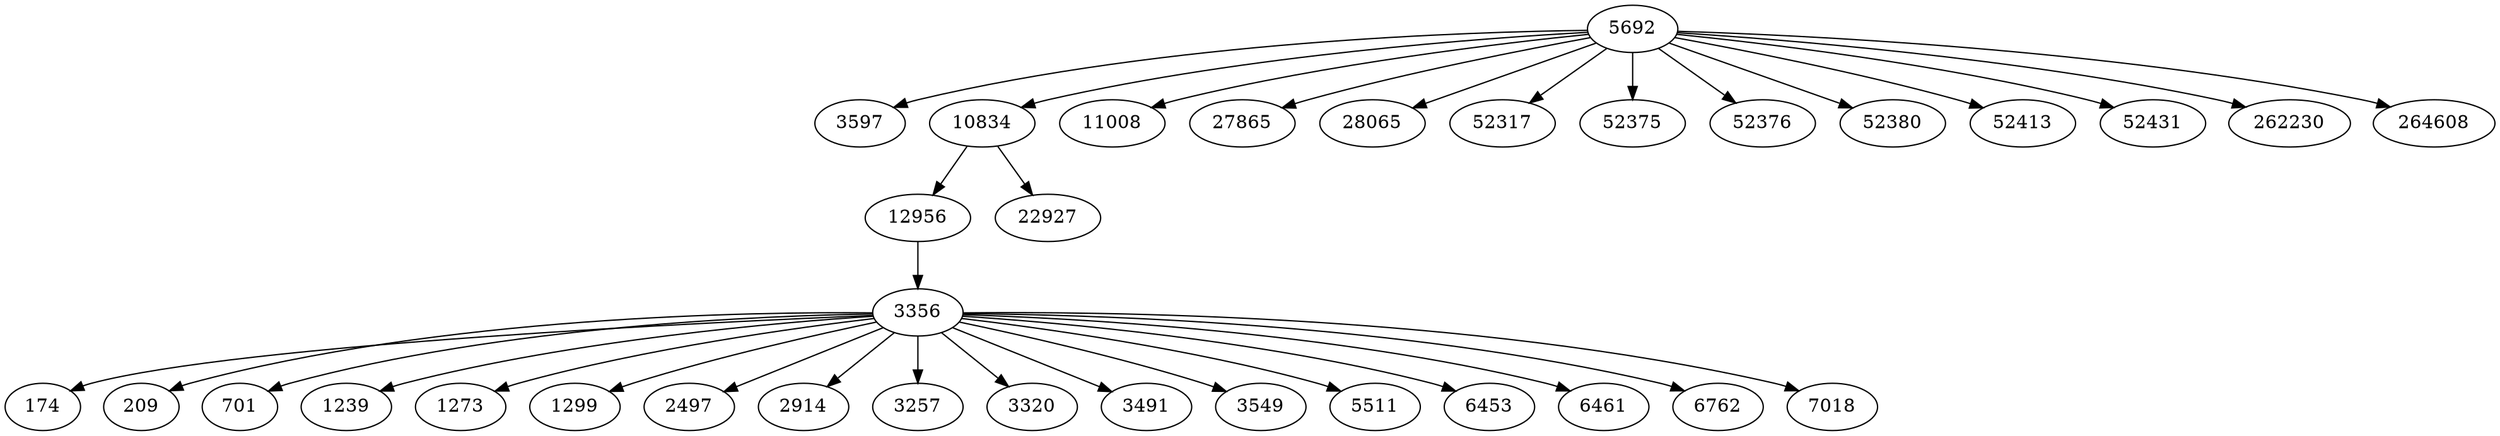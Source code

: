 digraph {
  // Node definitions.
  174;
  209;
  701;
  1239;
  1273;
  1299;
  2497;
  2914;
  3257;
  3320;
  3356;
  3491;
  3549;
  3597;
  5511;
  5692;
  6453;
  6461;
  6762;
  7018;
  10834;
  11008;
  12956;
  22927;
  27865;
  28065;
  52317;
  52375;
  52376;
  52380;
  52413;
  52431;
  262230;
  264608;

  // Edge definitions.
  3356 -> 174;
  3356 -> 209;
  3356 -> 701;
  3356 -> 1239;
  3356 -> 1273;
  3356 -> 1299;
  3356 -> 2497;
  3356 -> 2914;
  3356 -> 3257;
  3356 -> 3320;
  3356 -> 3491;
  3356 -> 3549;
  3356 -> 5511;
  3356 -> 6453;
  3356 -> 6461;
  3356 -> 6762;
  3356 -> 7018;
  5692 -> 3597;
  5692 -> 10834;
  5692 -> 11008;
  5692 -> 27865;
  5692 -> 28065;
  5692 -> 52317;
  5692 -> 52375;
  5692 -> 52376;
  5692 -> 52380;
  5692 -> 52413;
  5692 -> 52431;
  5692 -> 262230;
  5692 -> 264608;
  10834 -> 12956;
  10834 -> 22927;
  12956 -> 3356;
}